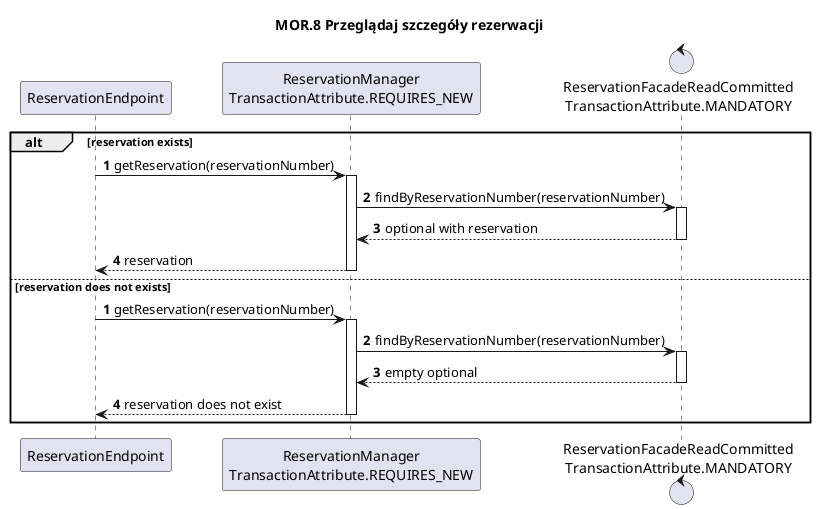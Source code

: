 @startuml
title
MOR.8 Przeglądaj szczegóły rezerwacji
end title

autoactivate on
participant ReservationEndpoint
participant "ReservationManager\nTransactionAttribute.REQUIRES_NEW" as ReservationManager
control "ReservationFacadeReadCommitted\nTransactionAttribute.MANDATORY" as ReservationFacadeReadCommitted
alt reservation exists
autonumber

            ReservationEndpoint -> ReservationManager: getReservation(reservationNumber)

                    ReservationManager -> ReservationFacadeReadCommitted: findByReservationNumber(reservationNumber)
                    return optional with reservation

            return reservation
else reservation does not exists
autonumber
 
                 ReservationEndpoint -> ReservationManager: getReservation(reservationNumber)

                         ReservationManager -> ReservationFacadeReadCommitted: findByReservationNumber(reservationNumber)
                         return empty optional

                 return reservation does not exist

end
@enduml

